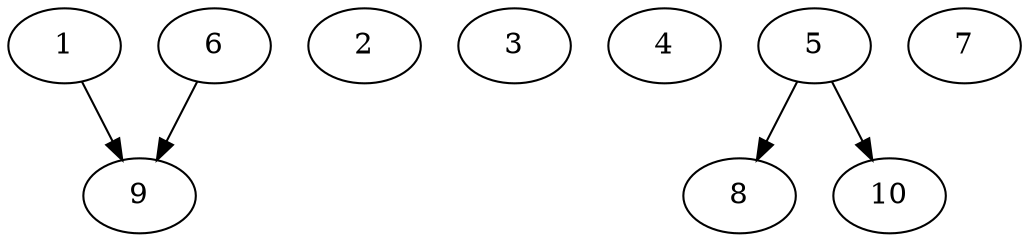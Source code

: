 // DAG automatically generated by daggen at Thu Oct  3 13:58:05 2019
// ./daggen --dot -n 10 --ccr 0.3 --fat 0.9 --regular 0.7 --density 0.5 --mindata 5242880 --maxdata 52428800 
digraph G {
  1 [size="41342293", alpha="0.07", expect_size="12402688"] 
  1 -> 9 [size ="12402688"]
  2 [size="148135253", alpha="0.20", expect_size="44440576"] 
  3 [size="157631147", alpha="0.08", expect_size="47289344"] 
  4 [size="131280213", alpha="0.02", expect_size="39384064"] 
  5 [size="24477013", alpha="0.01", expect_size="7343104"] 
  5 -> 8 [size ="7343104"]
  5 -> 10 [size ="7343104"]
  6 [size="122067627", alpha="0.16", expect_size="36620288"] 
  6 -> 9 [size ="36620288"]
  7 [size="72779093", alpha="0.13", expect_size="21833728"] 
  8 [size="37898240", alpha="0.19", expect_size="11369472"] 
  9 [size="73994240", alpha="0.04", expect_size="22198272"] 
  10 [size="44724907", alpha="0.15", expect_size="13417472"] 
}
